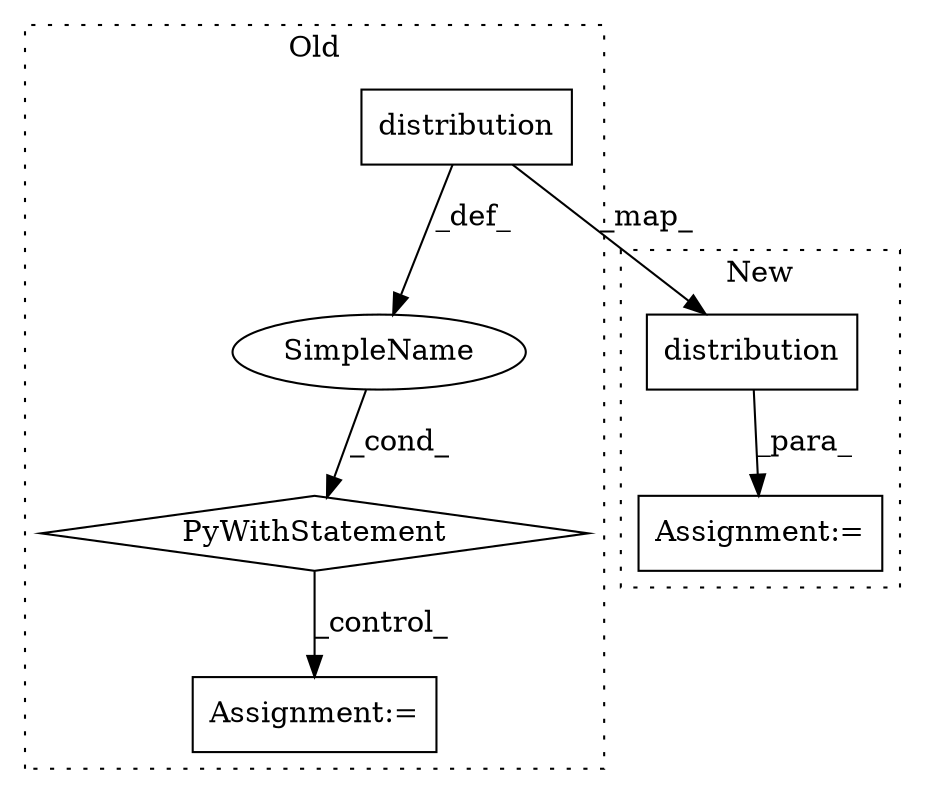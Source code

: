 digraph G {
subgraph cluster0 {
1 [label="distribution" a="32" s="863" l="14" shape="box"];
3 [label="PyWithStatement" a="104" s="848,877" l="10,2" shape="diamond"];
4 [label="SimpleName" a="42" s="" l="" shape="ellipse"];
5 [label="Assignment:=" a="7" s="891" l="15" shape="box"];
label = "Old";
style="dotted";
}
subgraph cluster1 {
2 [label="distribution" a="32" s="818" l="14" shape="box"];
6 [label="Assignment:=" a="7" s="812" l="1" shape="box"];
label = "New";
style="dotted";
}
1 -> 4 [label="_def_"];
1 -> 2 [label="_map_"];
2 -> 6 [label="_para_"];
3 -> 5 [label="_control_"];
4 -> 3 [label="_cond_"];
}